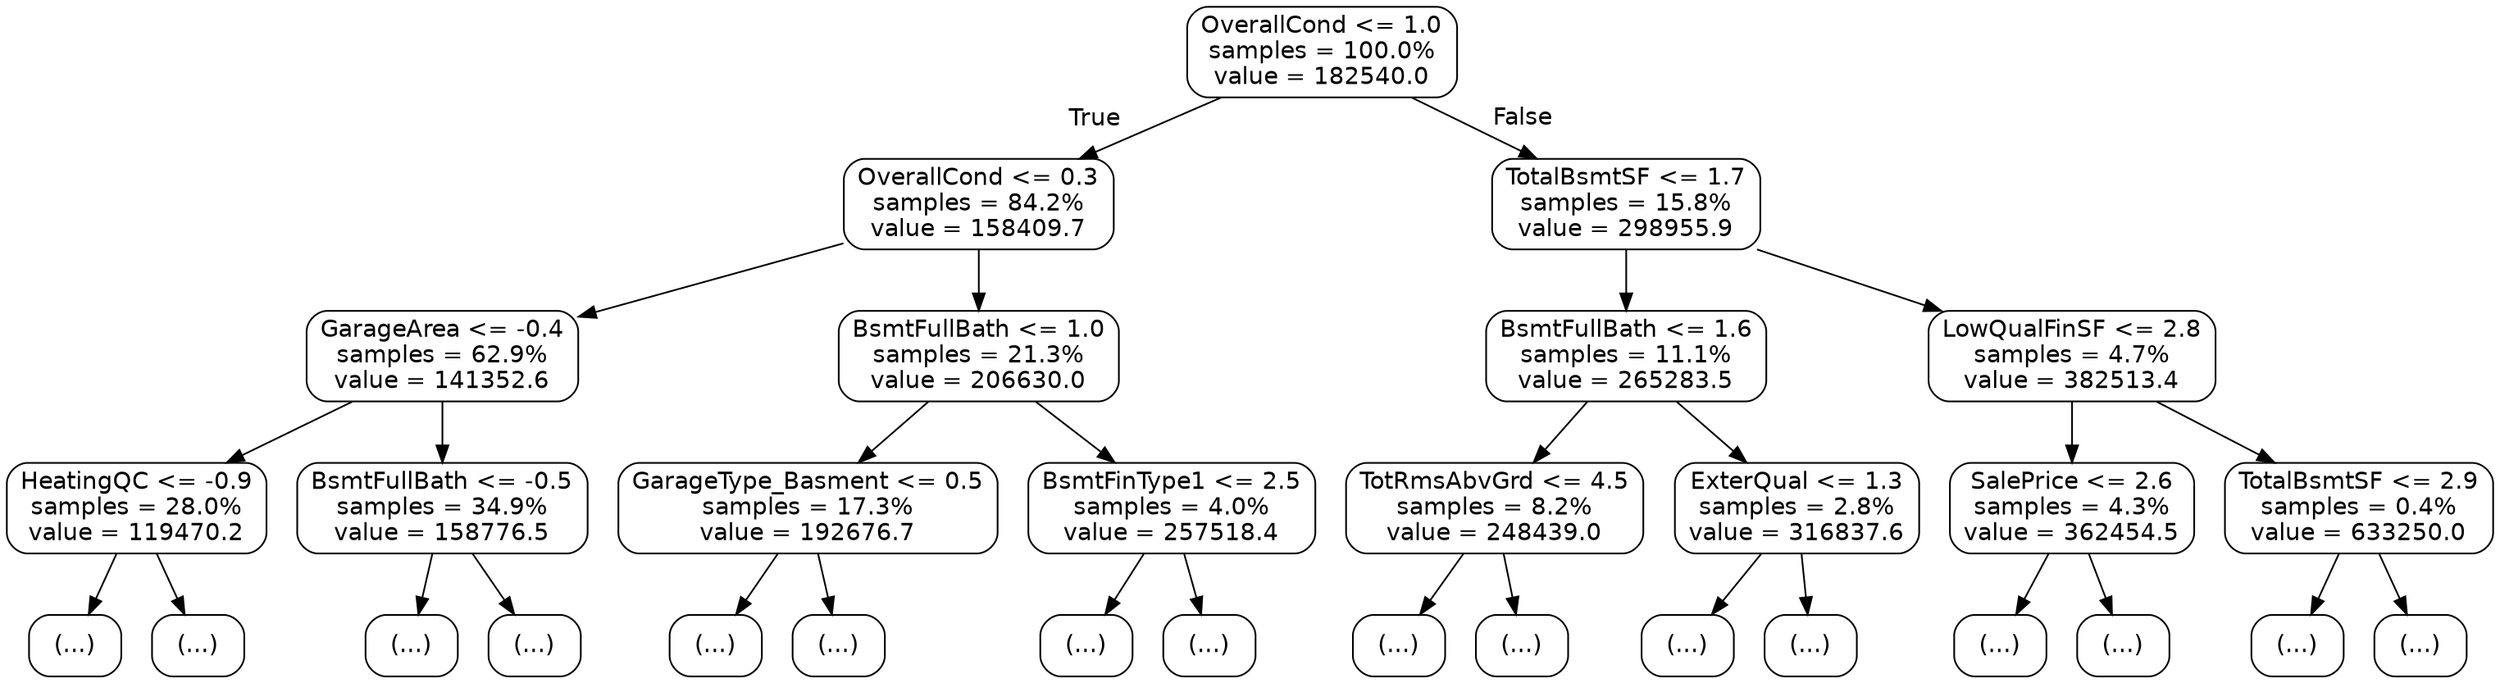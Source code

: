 digraph Tree {
node [shape=box, style="rounded", color="black", fontname="helvetica"] ;
edge [fontname="helvetica"] ;
0 [label="OverallCond <= 1.0\nsamples = 100.0%\nvalue = 182540.0"] ;
1 [label="OverallCond <= 0.3\nsamples = 84.2%\nvalue = 158409.7"] ;
0 -> 1 [labeldistance=2.5, labelangle=45, headlabel="True"] ;
2 [label="GarageArea <= -0.4\nsamples = 62.9%\nvalue = 141352.6"] ;
1 -> 2 ;
3 [label="HeatingQC <= -0.9\nsamples = 28.0%\nvalue = 119470.2"] ;
2 -> 3 ;
4 [label="(...)"] ;
3 -> 4 ;
79 [label="(...)"] ;
3 -> 79 ;
386 [label="BsmtFullBath <= -0.5\nsamples = 34.9%\nvalue = 158776.5"] ;
2 -> 386 ;
387 [label="(...)"] ;
386 -> 387 ;
572 [label="(...)"] ;
386 -> 572 ;
851 [label="BsmtFullBath <= 1.0\nsamples = 21.3%\nvalue = 206630.0"] ;
1 -> 851 ;
852 [label="GarageType_Basment <= 0.5\nsamples = 17.3%\nvalue = 192676.7"] ;
851 -> 852 ;
853 [label="(...)"] ;
852 -> 853 ;
902 [label="(...)"] ;
852 -> 902 ;
1087 [label="BsmtFinType1 <= 2.5\nsamples = 4.0%\nvalue = 257518.4"] ;
851 -> 1087 ;
1088 [label="(...)"] ;
1087 -> 1088 ;
1133 [label="(...)"] ;
1087 -> 1133 ;
1140 [label="TotalBsmtSF <= 1.7\nsamples = 15.8%\nvalue = 298955.9"] ;
0 -> 1140 [labeldistance=2.5, labelangle=-45, headlabel="False"] ;
1141 [label="BsmtFullBath <= 1.6\nsamples = 11.1%\nvalue = 265283.5"] ;
1140 -> 1141 ;
1142 [label="TotRmsAbvGrd <= 4.5\nsamples = 8.2%\nvalue = 248439.0"] ;
1141 -> 1142 ;
1143 [label="(...)"] ;
1142 -> 1143 ;
1222 [label="(...)"] ;
1142 -> 1222 ;
1253 [label="ExterQual <= 1.3\nsamples = 2.8%\nvalue = 316837.6"] ;
1141 -> 1253 ;
1254 [label="(...)"] ;
1253 -> 1254 ;
1279 [label="(...)"] ;
1253 -> 1279 ;
1292 [label="LowQualFinSF <= 2.8\nsamples = 4.7%\nvalue = 382513.4"] ;
1140 -> 1292 ;
1293 [label="SalePrice <= 2.6\nsamples = 4.3%\nvalue = 362454.5"] ;
1292 -> 1293 ;
1294 [label="(...)"] ;
1293 -> 1294 ;
1349 [label="(...)"] ;
1293 -> 1349 ;
1350 [label="TotalBsmtSF <= 2.9\nsamples = 0.4%\nvalue = 633250.0"] ;
1292 -> 1350 ;
1351 [label="(...)"] ;
1350 -> 1351 ;
1354 [label="(...)"] ;
1350 -> 1354 ;
}
